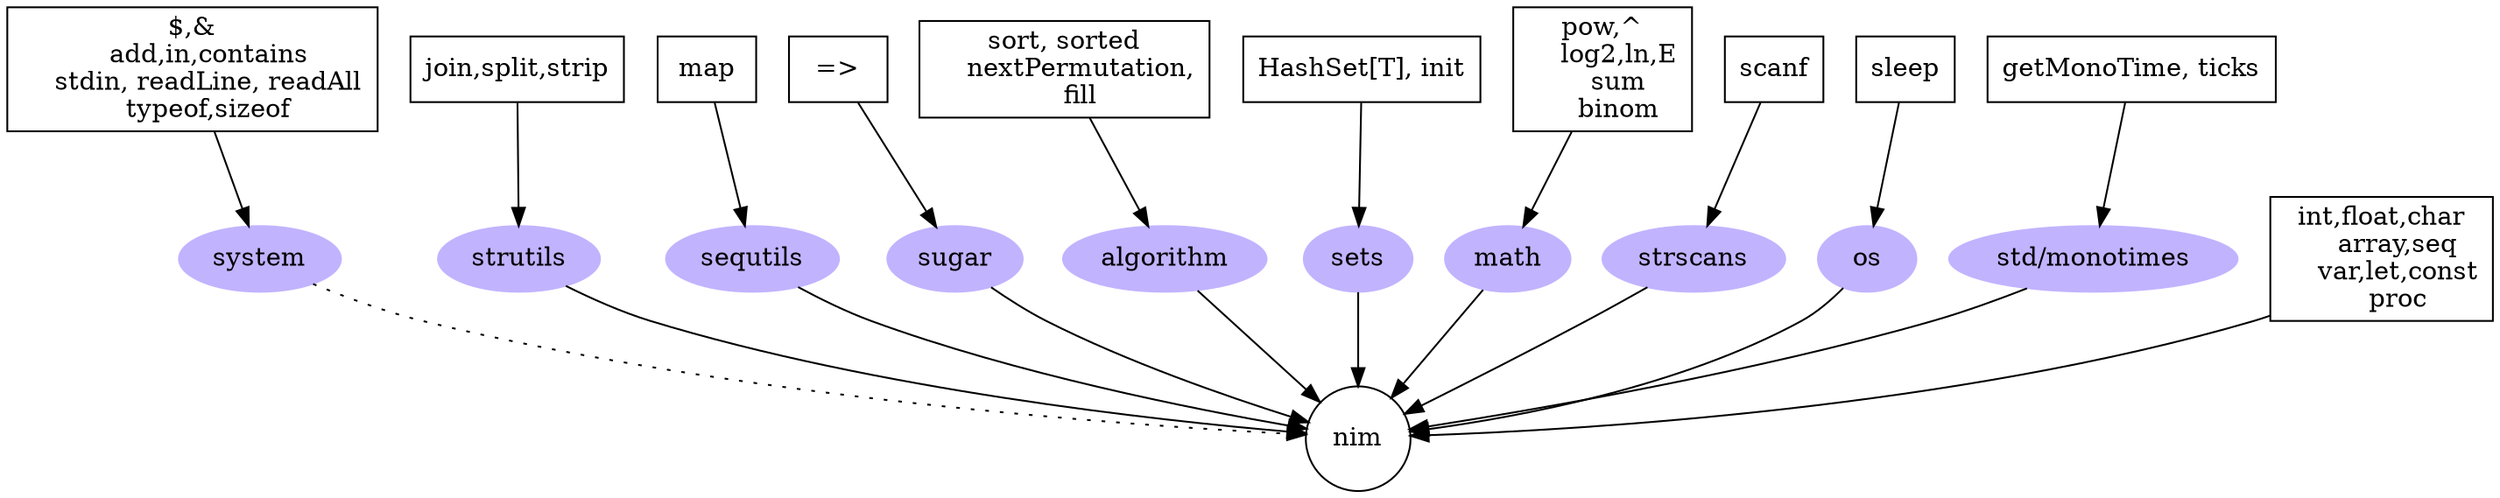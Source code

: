 digraph G {
  nim 
    [shape = circle, URL = "https://nim-lang.org"] ;
  
  system, strutils, 
  sequtils, sugar, 
  algorithm, sets, 
  math, strscans, os, mon
    [style = filled, color = "0.7 0.3 1.0"] ;
  
  mon [label="std/monotimes"]


  n0 [ label = 
    "int,float,char
    array,seq
    var,let,const
    proc", 
  shape = box ]
  n0 -> nim ;
  
/* ************ */
  system -> nim [style = dotted] ;
  sys0 [ label = 
    "$,&
    add,in,contains
    stdin, readLine, readAll
    typeof,sizeof", 
  shape = box] ;
  sys0 -> system ;

/* ************ */
  strutils -> nim;
  str0[ label = 
    "join,split,strip", 
  shape = box] ;
  str0 -> strutils ;

/* ************ */
  sequtils -> nim;
  seq0[ label = 
    "map", 
  shape = box] ; 
  seq0 -> sequtils;
/* ************ */
  sugar -> nim;
  sug0[ label = 
    "=>", 
  shape = box ] ; 
  sug0 -> sugar;
/* ************ */
  algorithm -> nim;
  alg0[label = 
    "sort, sorted
    nextPermutation,
    fill", 
  shape = box ]
  alg0 -> algorithm    
/* ************ */
  sets -> nim;
  set0[ label = 
    "HashSet[T], init", 
  shape = box ] ; 
  set0 -> sets;

/* ************ */
  math -> nim;
  mat0[ label = 
    "pow,^
    log2,ln,E
    sum
    binom", 
  shape = box ] ; 
  mat0 -> math ;

  strscans -> nim;
  scan0[ label = 
    "scanf", 
  shape = box ]
  scan0 -> strscans ;

  os -> nim;
  os0[ label = 
    "sleep", 
  shape = box ]
  os0 -> os ;

  mon -> nim;
  mon0[ label = 
    "getMonoTime, ticks", 
  shape = box ]
  mon0 -> mon ;

}
